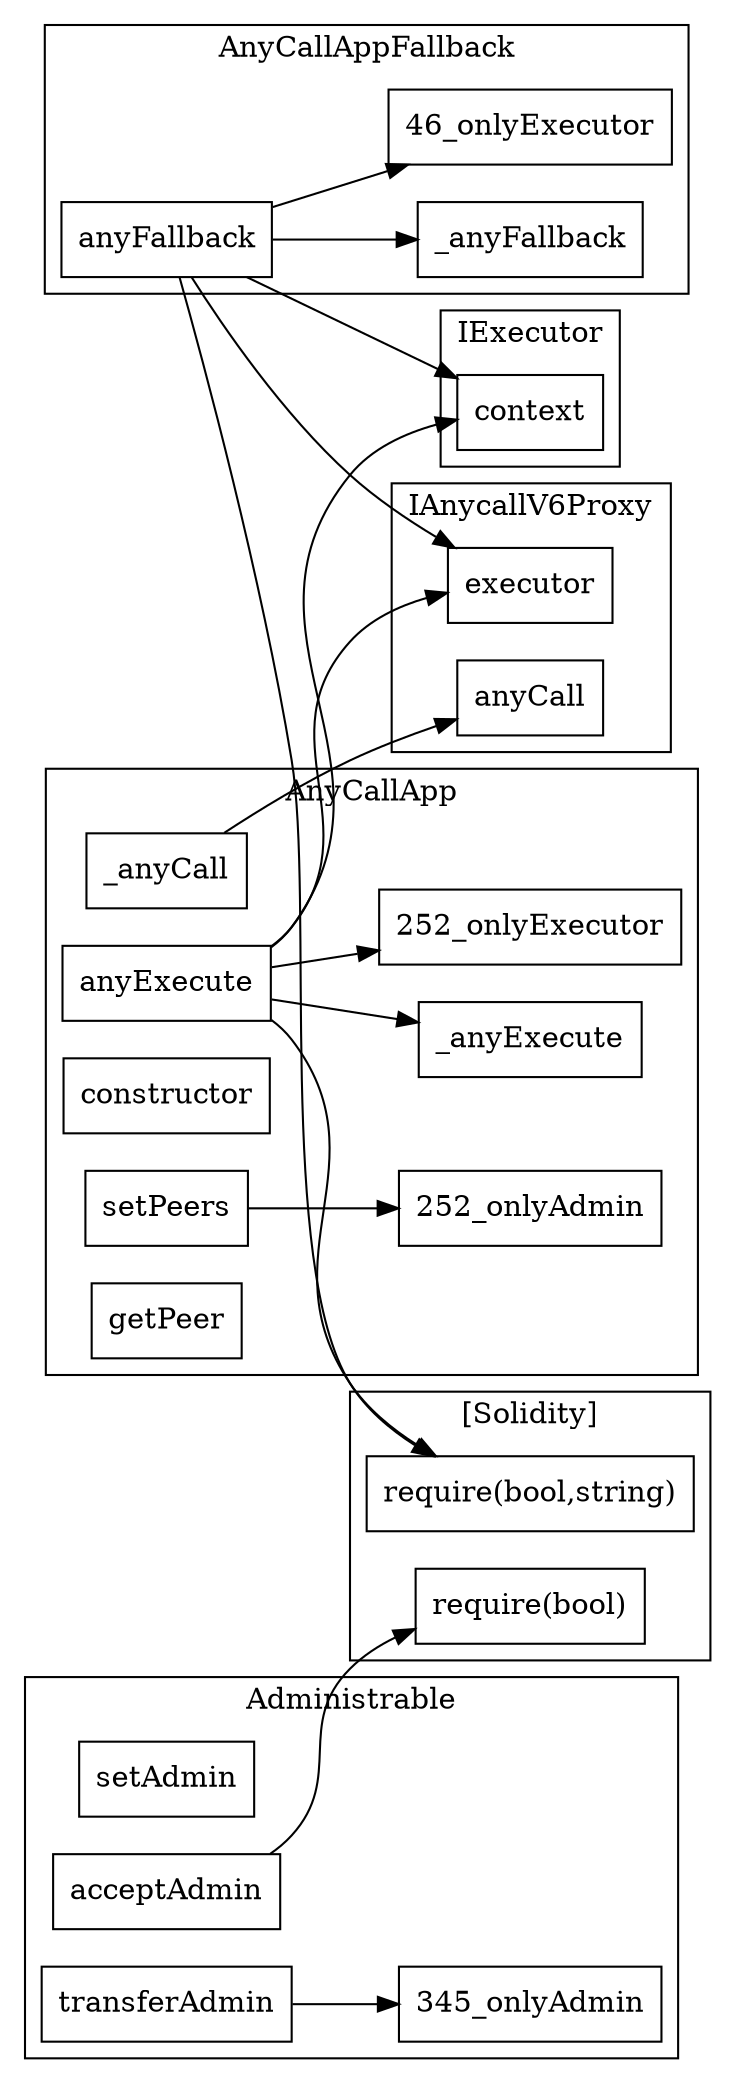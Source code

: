 strict digraph {
rankdir="LR"
node [shape=box]
subgraph cluster_46_AnyCallAppFallback {
label = "AnyCallAppFallback"
"46__anyFallback" [label="_anyFallback"]
"46_anyFallback" [label="anyFallback"]
"46_anyFallback" -> "46_onlyExecutor"
"46_anyFallback" -> "46__anyFallback"
}subgraph cluster_366_IAnycallV6Proxy {
label = "IAnycallV6Proxy"
"366_anyCall" [label="anyCall"]
"366_executor" [label="executor"]
}subgraph cluster_345_Administrable {
label = "Administrable"
"345_setAdmin" [label="setAdmin"]
"345_acceptAdmin" [label="acceptAdmin"]
"345_transferAdmin" [label="transferAdmin"]
"345_transferAdmin" -> "345_onlyAdmin"
}subgraph cluster_378_IExecutor {
label = "IExecutor"
"378_context" [label="context"]
}subgraph cluster_252_AnyCallApp {
label = "AnyCallApp"
"252__anyExecute" [label="_anyExecute"]
"252__anyCall" [label="_anyCall"]
"252_anyExecute" [label="anyExecute"]
"252_constructor" [label="constructor"]
"252_setPeers" [label="setPeers"]
"252_getPeer" [label="getPeer"]
"252_setPeers" -> "252_onlyAdmin"
"252_anyExecute" -> "252_onlyExecutor"
"252_anyExecute" -> "252__anyExecute"
}subgraph cluster_solidity {
label = "[Solidity]"
"require(bool,string)" 
"require(bool)" 
"252_anyExecute" -> "require(bool,string)"
"345_acceptAdmin" -> "require(bool)"
"46_anyFallback" -> "require(bool,string)"
}"46_anyFallback" -> "378_context"
"46_anyFallback" -> "366_executor"
"252_anyExecute" -> "366_executor"
"252__anyCall" -> "366_anyCall"
"252_anyExecute" -> "378_context"
}